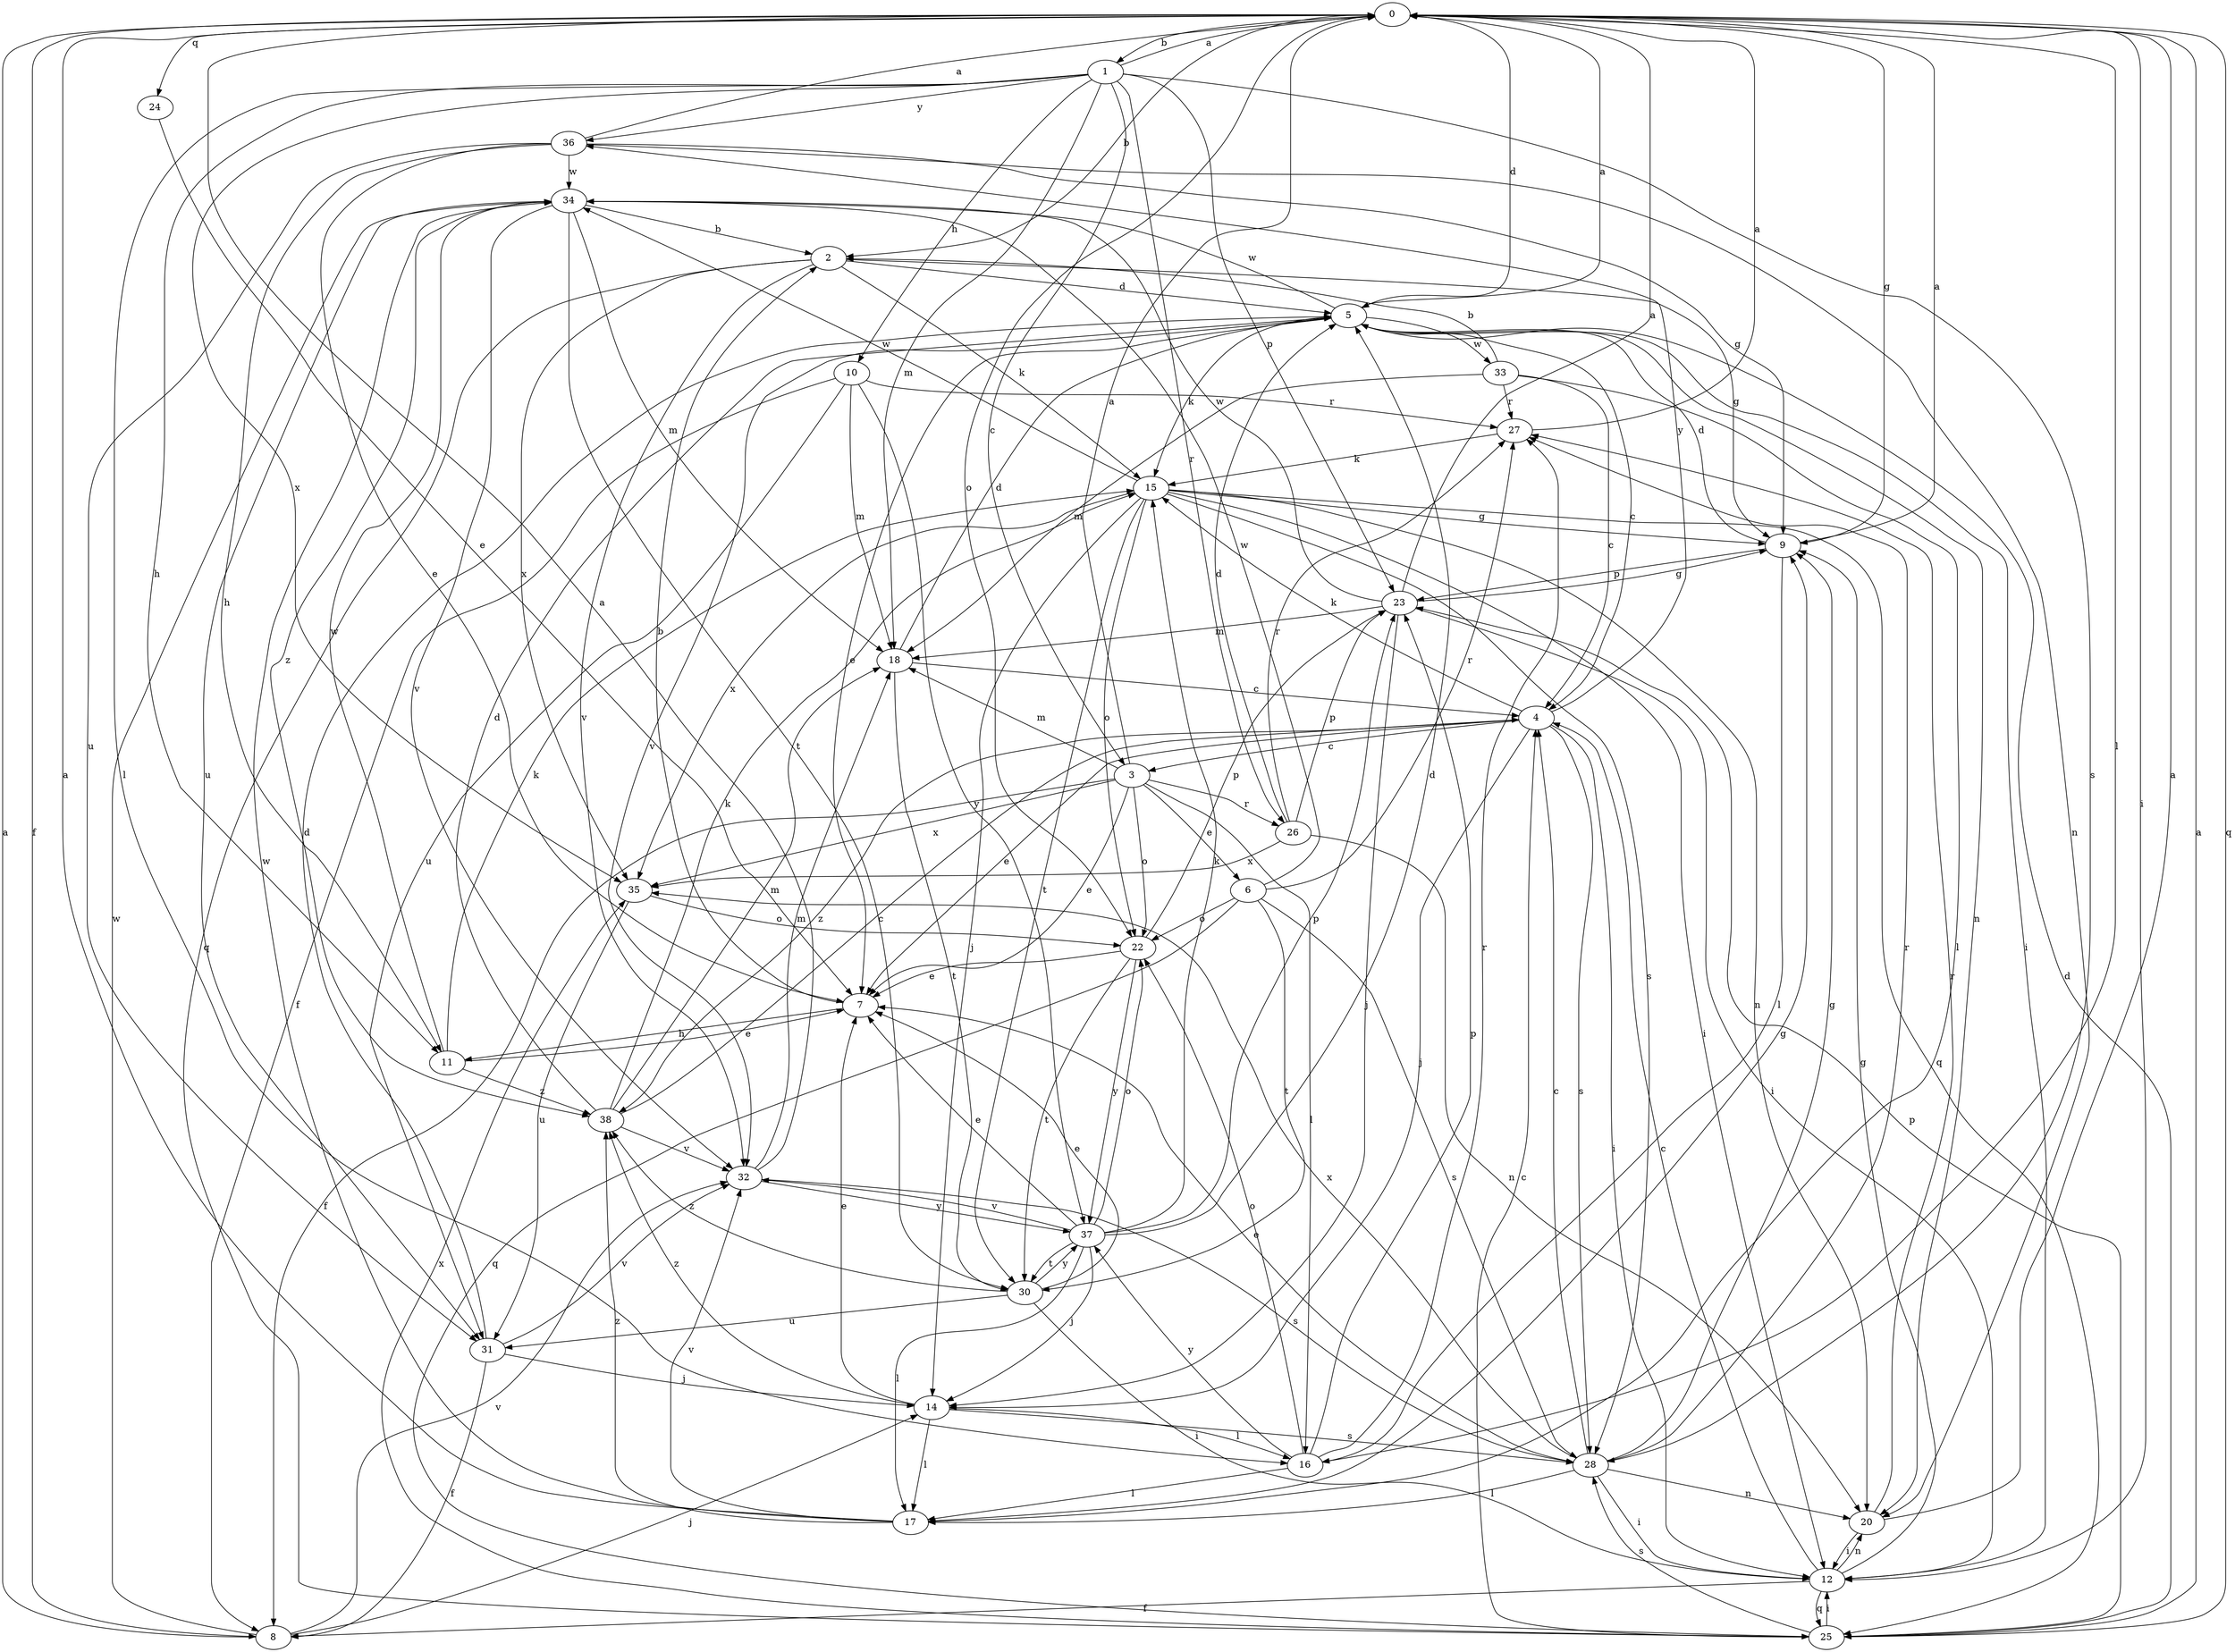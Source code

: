 strict digraph  {
0;
1;
2;
3;
4;
5;
6;
7;
8;
9;
10;
11;
12;
14;
15;
16;
17;
18;
20;
22;
23;
24;
25;
26;
27;
28;
30;
31;
32;
33;
34;
35;
36;
37;
38;
0 -> 1  [label=b];
0 -> 2  [label=b];
0 -> 5  [label=d];
0 -> 8  [label=f];
0 -> 9  [label=g];
0 -> 12  [label=i];
0 -> 16  [label=l];
0 -> 22  [label=o];
0 -> 24  [label=q];
0 -> 25  [label=q];
1 -> 0  [label=a];
1 -> 3  [label=c];
1 -> 10  [label=h];
1 -> 11  [label=h];
1 -> 16  [label=l];
1 -> 18  [label=m];
1 -> 23  [label=p];
1 -> 26  [label=r];
1 -> 28  [label=s];
1 -> 35  [label=x];
1 -> 36  [label=y];
2 -> 5  [label=d];
2 -> 9  [label=g];
2 -> 15  [label=k];
2 -> 25  [label=q];
2 -> 32  [label=v];
2 -> 35  [label=x];
3 -> 0  [label=a];
3 -> 6  [label=e];
3 -> 7  [label=e];
3 -> 8  [label=f];
3 -> 16  [label=l];
3 -> 18  [label=m];
3 -> 22  [label=o];
3 -> 26  [label=r];
3 -> 35  [label=x];
4 -> 3  [label=c];
4 -> 7  [label=e];
4 -> 12  [label=i];
4 -> 14  [label=j];
4 -> 15  [label=k];
4 -> 28  [label=s];
4 -> 36  [label=y];
4 -> 38  [label=z];
5 -> 0  [label=a];
5 -> 4  [label=c];
5 -> 7  [label=e];
5 -> 12  [label=i];
5 -> 15  [label=k];
5 -> 20  [label=n];
5 -> 32  [label=v];
5 -> 33  [label=w];
5 -> 34  [label=w];
6 -> 22  [label=o];
6 -> 25  [label=q];
6 -> 27  [label=r];
6 -> 28  [label=s];
6 -> 30  [label=t];
6 -> 34  [label=w];
7 -> 2  [label=b];
7 -> 11  [label=h];
8 -> 0  [label=a];
8 -> 14  [label=j];
8 -> 32  [label=v];
8 -> 34  [label=w];
9 -> 0  [label=a];
9 -> 5  [label=d];
9 -> 16  [label=l];
9 -> 23  [label=p];
10 -> 8  [label=f];
10 -> 18  [label=m];
10 -> 27  [label=r];
10 -> 31  [label=u];
10 -> 37  [label=y];
11 -> 7  [label=e];
11 -> 15  [label=k];
11 -> 34  [label=w];
11 -> 38  [label=z];
12 -> 4  [label=c];
12 -> 8  [label=f];
12 -> 9  [label=g];
12 -> 20  [label=n];
12 -> 25  [label=q];
14 -> 7  [label=e];
14 -> 16  [label=l];
14 -> 17  [label=l];
14 -> 28  [label=s];
14 -> 38  [label=z];
15 -> 9  [label=g];
15 -> 12  [label=i];
15 -> 14  [label=j];
15 -> 20  [label=n];
15 -> 22  [label=o];
15 -> 25  [label=q];
15 -> 28  [label=s];
15 -> 30  [label=t];
15 -> 34  [label=w];
15 -> 35  [label=x];
16 -> 17  [label=l];
16 -> 22  [label=o];
16 -> 23  [label=p];
16 -> 27  [label=r];
16 -> 37  [label=y];
17 -> 0  [label=a];
17 -> 9  [label=g];
17 -> 32  [label=v];
17 -> 34  [label=w];
17 -> 38  [label=z];
18 -> 4  [label=c];
18 -> 5  [label=d];
18 -> 30  [label=t];
20 -> 0  [label=a];
20 -> 12  [label=i];
20 -> 27  [label=r];
22 -> 7  [label=e];
22 -> 23  [label=p];
22 -> 30  [label=t];
22 -> 37  [label=y];
23 -> 0  [label=a];
23 -> 9  [label=g];
23 -> 12  [label=i];
23 -> 14  [label=j];
23 -> 18  [label=m];
23 -> 34  [label=w];
24 -> 7  [label=e];
25 -> 0  [label=a];
25 -> 4  [label=c];
25 -> 5  [label=d];
25 -> 12  [label=i];
25 -> 23  [label=p];
25 -> 28  [label=s];
25 -> 35  [label=x];
26 -> 5  [label=d];
26 -> 20  [label=n];
26 -> 23  [label=p];
26 -> 27  [label=r];
26 -> 35  [label=x];
27 -> 0  [label=a];
27 -> 15  [label=k];
28 -> 4  [label=c];
28 -> 7  [label=e];
28 -> 9  [label=g];
28 -> 12  [label=i];
28 -> 17  [label=l];
28 -> 20  [label=n];
28 -> 27  [label=r];
28 -> 35  [label=x];
30 -> 7  [label=e];
30 -> 12  [label=i];
30 -> 31  [label=u];
30 -> 37  [label=y];
30 -> 38  [label=z];
31 -> 5  [label=d];
31 -> 8  [label=f];
31 -> 14  [label=j];
31 -> 32  [label=v];
32 -> 0  [label=a];
32 -> 18  [label=m];
32 -> 28  [label=s];
32 -> 37  [label=y];
33 -> 2  [label=b];
33 -> 4  [label=c];
33 -> 17  [label=l];
33 -> 18  [label=m];
33 -> 27  [label=r];
34 -> 2  [label=b];
34 -> 18  [label=m];
34 -> 30  [label=t];
34 -> 31  [label=u];
34 -> 32  [label=v];
34 -> 38  [label=z];
35 -> 22  [label=o];
35 -> 31  [label=u];
36 -> 0  [label=a];
36 -> 7  [label=e];
36 -> 9  [label=g];
36 -> 11  [label=h];
36 -> 20  [label=n];
36 -> 31  [label=u];
36 -> 34  [label=w];
37 -> 5  [label=d];
37 -> 7  [label=e];
37 -> 14  [label=j];
37 -> 15  [label=k];
37 -> 17  [label=l];
37 -> 22  [label=o];
37 -> 23  [label=p];
37 -> 30  [label=t];
37 -> 32  [label=v];
38 -> 4  [label=c];
38 -> 5  [label=d];
38 -> 15  [label=k];
38 -> 18  [label=m];
38 -> 32  [label=v];
}

